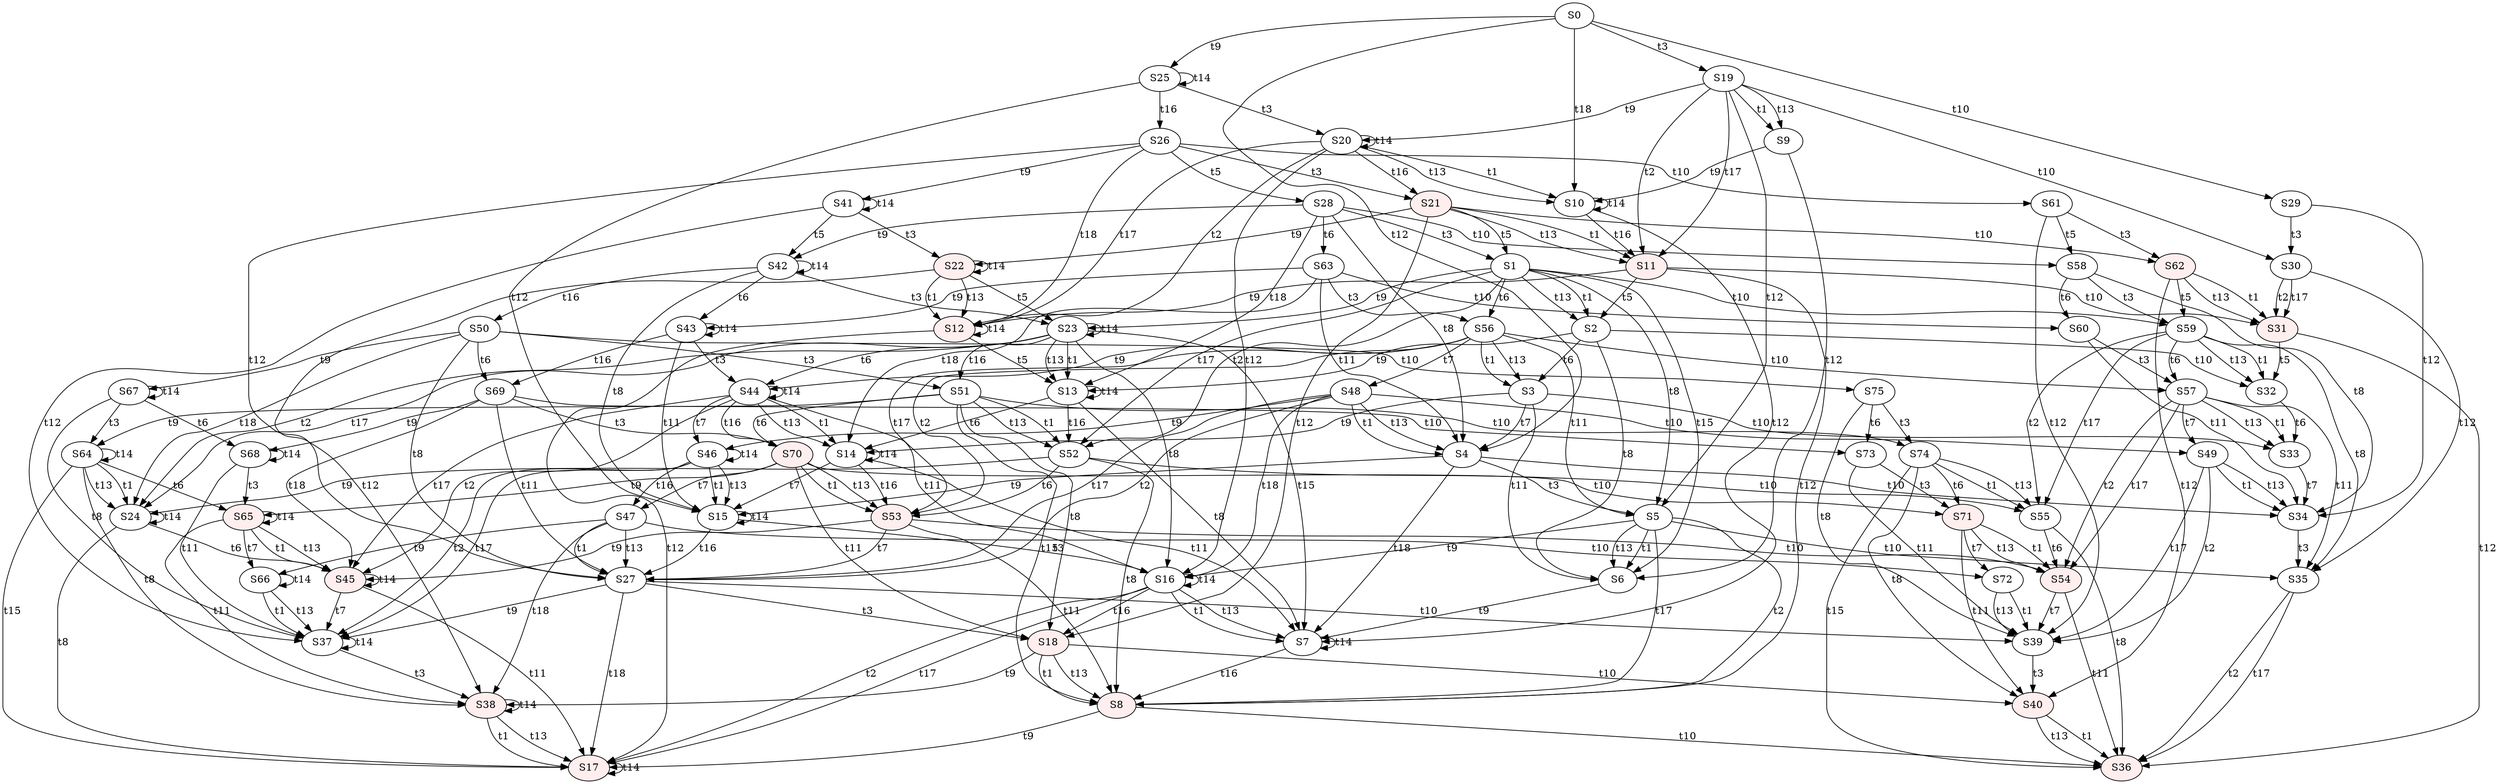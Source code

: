 digraph "SCdebug/14" {
node [fillcolor="#FFFFFF"]; S0 ;
node [fillcolor="#FFFFFF"]; S26 ;
node [fillcolor="#FFFFFF"]; S9 ;
node [style=filled fillcolor="#FFEEEE"]; S11 ;
node [fillcolor="#FFFFFF"]; S41 ;
node [fillcolor="#FFFFFF"]; S25 ;
node [fillcolor="#FFFFFF"]; S10 ;
node [style=filled fillcolor="#FFEEEE"]; S12 ;
node [style=filled fillcolor="#FFEEEE"]; S31 ;
node [fillcolor="#FFFFFF"]; S29 ;
node [fillcolor="#FFFFFF"]; S61 ;
node [style=filled fillcolor="#FFEEEE"]; S21 ;
node [fillcolor="#FFFFFF"]; S19 ;
node [style=filled fillcolor="#FFEEEE"]; S22 ;
node [fillcolor="#FFFFFF"]; S20 ;
node [fillcolor="#FFFFFF"]; S30 ;
node [style=filled fillcolor="#FFEEEE"]; S62 ;
node [style=filled fillcolor="#FFEEEE"]; S53 ;
node [fillcolor="#FFFFFF"]; S3 ;
node [fillcolor="#FFFFFF"]; S63 ;
node [fillcolor="#FFFFFF"]; S69 ;
node [style=filled fillcolor="#FFEEEE"]; S45 ;
node [fillcolor="#FFFFFF"]; S43 ;
node [fillcolor="#FFFFFF"]; S14 ;
node [fillcolor="#FFFFFF"]; S68 ;
node [style=filled fillcolor="#FFEEEE"]; S54 ;
node [fillcolor="#FFFFFF"]; S33 ;
node [fillcolor="#FFFFFF"]; S60 ;
node [fillcolor="#FFFFFF"]; S73 ;
node [fillcolor="#FFFFFF"]; S56 ;
node [style=filled fillcolor="#FFEEEE"]; S70 ;
node [fillcolor="#FFFFFF"]; S44 ;
node [style=filled fillcolor="#FFEEEE"]; S65 ;
node [fillcolor="#FFFFFF"]; S57 ;
node [style=filled fillcolor="#FFEEEE"]; S71 ;
node [fillcolor="#FFFFFF"]; S52 ;
node [fillcolor="#FFFFFF"]; S50 ;
node [fillcolor="#FFFFFF"]; S27 ;
node [fillcolor="#FFFFFF"]; S28 ;
node [fillcolor="#FFFFFF"]; S2 ;
node [fillcolor="#FFFFFF"]; S4 ;
node [fillcolor="#FFFFFF"]; S6 ;
node [style=filled fillcolor="#FFEEEE"]; S8 ;
node [fillcolor="#FFFFFF"]; S42 ;
node [fillcolor="#FFFFFF"]; S37 ;
node [fillcolor="#FFFFFF"]; S24 ;
node [fillcolor="#FFFFFF"]; S7 ;
node [fillcolor="#FFFFFF"]; S13 ;
node [fillcolor="#FFFFFF"]; S15 ;
node [style=filled fillcolor="#FFEEEE"]; S17 ;
node [fillcolor="#FFFFFF"]; S67 ;
node [fillcolor="#FFFFFF"]; S55 ;
node [fillcolor="#FFFFFF"]; S39 ;
node [style=filled fillcolor="#FFEEEE"]; S36 ;
node [fillcolor="#FFFFFF"]; S34 ;
node [fillcolor="#FFFFFF"]; S32 ;
node [fillcolor="#FFFFFF"]; S58 ;
node [fillcolor="#FFFFFF"]; S75 ;
node [fillcolor="#FFFFFF"]; S51 ;
node [fillcolor="#FFFFFF"]; S48 ;
node [fillcolor="#FFFFFF"]; S47 ;
node [style=filled fillcolor="#FFEEEE"]; S18 ;
node [fillcolor="#FFFFFF"]; S1 ;
node [fillcolor="#FFFFFF"]; S5 ;
node [fillcolor="#FFFFFF"]; S46 ;
node [style=filled fillcolor="#FFEEEE"]; S38 ;
node [fillcolor="#FFFFFF"]; S23 ;
node [fillcolor="#FFFFFF"]; S16 ;
node [fillcolor="#FFFFFF"]; S64 ;
node [fillcolor="#FFFFFF"]; S66 ;
node [fillcolor="#FFFFFF"]; S49 ;
node [style=filled fillcolor="#FFEEEE"]; S40 ;
node [fillcolor="#FFFFFF"]; S35 ;
node [fillcolor="#FFFFFF"]; S59 ;
node [fillcolor="#FFFFFF"]; S72 ;
node [fillcolor="#FFFFFF"]; S74 ;
S0 -> S4 [label=t12]
S0 -> S19 [label=t3]
S0 -> S29 [label=t10]
S0 -> S25 [label=t9]
S0 -> S10 [label=t18]
S26 -> S27 [label=t12]
S26 -> S28 [label=t5]
S26 -> S21 [label=t3]
S26 -> S61 [label=t10]
S26 -> S41 [label=t9]
S26 -> S12 [label=t18]
S9 -> S6 [label=t12]
S9 -> S10 [label=t9]
S11 -> S2 [label=t5]
S11 -> S8 [label=t12]
S11 -> S31 [label=t10]
S11 -> S12 [label=t9]
S41 -> S42 [label=t5]
S41 -> S37 [label=t12]
S41 -> S22 [label=t3]
S41 -> S41 [label=t14]
S25 -> S15 [label=t12]
S25 -> S20 [label=t3]
S25 -> S25 [label=t14]
S25 -> S26 [label=t16]
S10 -> S7 [label=t12]
S10 -> S10 [label=t14]
S10 -> S11 [label=t16]
S12 -> S13 [label=t5]
S12 -> S17 [label=t12]
S12 -> S12 [label=t14]
S31 -> S36 [label=t12]
S31 -> S32 [label=t5]
S29 -> S34 [label=t12]
S29 -> S30 [label=t3]
S61 -> S39 [label=t12]
S61 -> S58 [label=t5]
S61 -> S62 [label=t3]
S21 -> S62 [label=t10]
S21 -> S22 [label=t9]
S21 -> S11 [label=t1]
S21 -> S11 [label=t13]
S21 -> S1 [label=t5]
S21 -> S18 [label=t12]
S19 -> S30 [label=t10]
S19 -> S20 [label=t9]
S19 -> S9 [label=t1]
S19 -> S11 [label=t2]
S19 -> S9 [label=t13]
S19 -> S11 [label=t17]
S19 -> S5 [label=t12]
S22 -> S12 [label=t1]
S22 -> S12 [label=t13]
S22 -> S23 [label=t5]
S22 -> S38 [label=t12]
S22 -> S22 [label=t14]
S20 -> S10 [label=t1]
S20 -> S12 [label=t2]
S20 -> S10 [label=t13]
S20 -> S12 [label=t17]
S20 -> S16 [label=t12]
S20 -> S20 [label=t14]
S20 -> S21 [label=t16]
S30 -> S31 [label=t2]
S30 -> S31 [label=t17]
S30 -> S35 [label=t12]
S62 -> S31 [label=t1]
S62 -> S31 [label=t13]
S62 -> S59 [label=t5]
S62 -> S40 [label=t12]
S53 -> S27 [label=t7]
S53 -> S8 [label=t11]
S53 -> S54 [label=t10]
S53 -> S45 [label=t9]
S3 -> S4 [label=t7]
S3 -> S6 [label=t11]
S3 -> S33 [label=t10]
S3 -> S14 [label=t9]
S63 -> S56 [label=t3]
S63 -> S4 [label=t11]
S63 -> S60 [label=t10]
S63 -> S43 [label=t9]
S63 -> S14 [label=t18]
S69 -> S70 [label=t3]
S69 -> S27 [label=t11]
S69 -> S73 [label=t10]
S69 -> S45 [label=t18]
S69 -> S68 [label=t9]
S45 -> S37 [label=t7]
S45 -> S17 [label=t11]
S45 -> S45 [label=t14]
S43 -> S44 [label=t3]
S43 -> S15 [label=t11]
S43 -> S43 [label=t14]
S43 -> S69 [label=t16]
S14 -> S7 [label=t11]
S14 -> S15 [label=t7]
S14 -> S14 [label=t14]
S14 -> S53 [label=t16]
S68 -> S65 [label=t3]
S68 -> S37 [label=t11]
S68 -> S68 [label=t14]
S54 -> S39 [label=t7]
S54 -> S36 [label=t11]
S33 -> S34 [label=t7]
S60 -> S57 [label=t3]
S60 -> S34 [label=t11]
S73 -> S71 [label=t3]
S73 -> S39 [label=t11]
S56 -> S57 [label=t10]
S56 -> S44 [label=t9]
S56 -> S3 [label=t1]
S56 -> S53 [label=t2]
S56 -> S3 [label=t13]
S56 -> S53 [label=t17]
S56 -> S48 [label=t7]
S56 -> S5 [label=t11]
S70 -> S71 [label=t10]
S70 -> S65 [label=t9]
S70 -> S53 [label=t1]
S70 -> S53 [label=t13]
S70 -> S47 [label=t7]
S70 -> S18 [label=t11]
S44 -> S14 [label=t1]
S44 -> S45 [label=t2]
S44 -> S14 [label=t13]
S44 -> S45 [label=t17]
S44 -> S46 [label=t7]
S44 -> S16 [label=t11]
S44 -> S44 [label=t14]
S44 -> S70 [label=t16]
S65 -> S45 [label=t1]
S65 -> S45 [label=t13]
S65 -> S66 [label=t7]
S65 -> S38 [label=t11]
S65 -> S65 [label=t14]
S57 -> S33 [label=t1]
S57 -> S54 [label=t2]
S57 -> S33 [label=t13]
S57 -> S54 [label=t17]
S57 -> S49 [label=t7]
S57 -> S35 [label=t11]
S71 -> S54 [label=t1]
S71 -> S54 [label=t13]
S71 -> S72 [label=t7]
S71 -> S40 [label=t11]
S52 -> S55 [label=t10]
S52 -> S24 [label=t9]
S52 -> S53 [label=t6]
S52 -> S8 [label=t8]
S50 -> S75 [label=t10]
S50 -> S24 [label=t18]
S50 -> S67 [label=t9]
S50 -> S51 [label=t3]
S50 -> S69 [label=t6]
S50 -> S27 [label=t8]
S27 -> S39 [label=t10]
S27 -> S37 [label=t9]
S27 -> S17 [label=t18]
S27 -> S18 [label=t3]
S28 -> S58 [label=t10]
S28 -> S42 [label=t9]
S28 -> S13 [label=t18]
S28 -> S1 [label=t3]
S28 -> S63 [label=t6]
S28 -> S4 [label=t8]
S2 -> S32 [label=t10]
S2 -> S13 [label=t9]
S2 -> S3 [label=t6]
S2 -> S6 [label=t8]
S4 -> S34 [label=t10]
S4 -> S7 [label=t18]
S4 -> S15 [label=t9]
S4 -> S5 [label=t3]
S6 -> S7 [label=t9]
S8 -> S36 [label=t10]
S8 -> S17 [label=t9]
S42 -> S23 [label=t3]
S42 -> S43 [label=t6]
S42 -> S15 [label=t8]
S42 -> S42 [label=t14]
S42 -> S50 [label=t16]
S37 -> S38 [label=t3]
S37 -> S37 [label=t14]
S24 -> S45 [label=t6]
S24 -> S17 [label=t8]
S24 -> S24 [label=t14]
S7 -> S7 [label=t14]
S7 -> S8 [label=t16]
S13 -> S7 [label=t8]
S13 -> S14 [label=t6]
S13 -> S13 [label=t14]
S13 -> S52 [label=t16]
S15 -> S16 [label=t3]
S15 -> S15 [label=t14]
S15 -> S27 [label=t16]
S17 -> S17 [label=t14]
S67 -> S37 [label=t8]
S67 -> S64 [label=t3]
S67 -> S68 [label=t6]
S67 -> S67 [label=t14]
S55 -> S54 [label=t6]
S55 -> S36 [label=t8]
S39 -> S40 [label=t3]
S34 -> S35 [label=t3]
S32 -> S33 [label=t6]
S58 -> S34 [label=t8]
S58 -> S59 [label=t3]
S58 -> S60 [label=t6]
S75 -> S39 [label=t8]
S75 -> S74 [label=t3]
S75 -> S73 [label=t6]
S51 -> S70 [label=t6]
S51 -> S52 [label=t1]
S51 -> S52 [label=t13]
S51 -> S8 [label=t15]
S51 -> S74 [label=t10]
S51 -> S64 [label=t9]
S51 -> S18 [label=t8]
S48 -> S27 [label=t2]
S48 -> S27 [label=t17]
S48 -> S4 [label=t1]
S48 -> S4 [label=t13]
S48 -> S49 [label=t10]
S48 -> S46 [label=t9]
S48 -> S16 [label=t18]
S47 -> S27 [label=t1]
S47 -> S27 [label=t13]
S47 -> S72 [label=t10]
S47 -> S38 [label=t18]
S47 -> S66 [label=t9]
S18 -> S8 [label=t1]
S18 -> S8 [label=t13]
S18 -> S40 [label=t10]
S18 -> S38 [label=t9]
S1 -> S56 [label=t6]
S1 -> S52 [label=t2]
S1 -> S52 [label=t17]
S1 -> S2 [label=t1]
S1 -> S2 [label=t13]
S1 -> S6 [label=t15]
S1 -> S59 [label=t10]
S1 -> S23 [label=t9]
S1 -> S5 [label=t8]
S5 -> S6 [label=t1]
S5 -> S6 [label=t13]
S5 -> S8 [label=t2]
S5 -> S8 [label=t17]
S5 -> S35 [label=t10]
S5 -> S16 [label=t9]
S46 -> S37 [label=t2]
S46 -> S37 [label=t17]
S46 -> S15 [label=t1]
S46 -> S15 [label=t13]
S46 -> S46 [label=t14]
S46 -> S47 [label=t16]
S38 -> S17 [label=t1]
S38 -> S17 [label=t13]
S38 -> S38 [label=t14]
S23 -> S44 [label=t6]
S23 -> S24 [label=t2]
S23 -> S24 [label=t17]
S23 -> S7 [label=t15]
S23 -> S13 [label=t1]
S23 -> S13 [label=t13]
S23 -> S16 [label=t8]
S23 -> S23 [label=t14]
S23 -> S51 [label=t16]
S16 -> S7 [label=t1]
S16 -> S7 [label=t13]
S16 -> S17 [label=t2]
S16 -> S17 [label=t17]
S16 -> S16 [label=t14]
S16 -> S18 [label=t16]
S64 -> S65 [label=t6]
S64 -> S24 [label=t1]
S64 -> S24 [label=t13]
S64 -> S17 [label=t15]
S64 -> S38 [label=t8]
S64 -> S64 [label=t14]
S66 -> S37 [label=t1]
S66 -> S37 [label=t13]
S66 -> S66 [label=t14]
S49 -> S39 [label=t2]
S49 -> S39 [label=t17]
S49 -> S34 [label=t1]
S49 -> S34 [label=t13]
S40 -> S36 [label=t1]
S40 -> S36 [label=t13]
S35 -> S36 [label=t2]
S35 -> S36 [label=t17]
S59 -> S57 [label=t6]
S59 -> S55 [label=t2]
S59 -> S55 [label=t17]
S59 -> S32 [label=t1]
S59 -> S32 [label=t13]
S59 -> S35 [label=t8]
S72 -> S39 [label=t1]
S72 -> S39 [label=t13]
S74 -> S71 [label=t6]
S74 -> S55 [label=t1]
S74 -> S55 [label=t13]
S74 -> S36 [label=t15]
S74 -> S40 [label=t8]
}